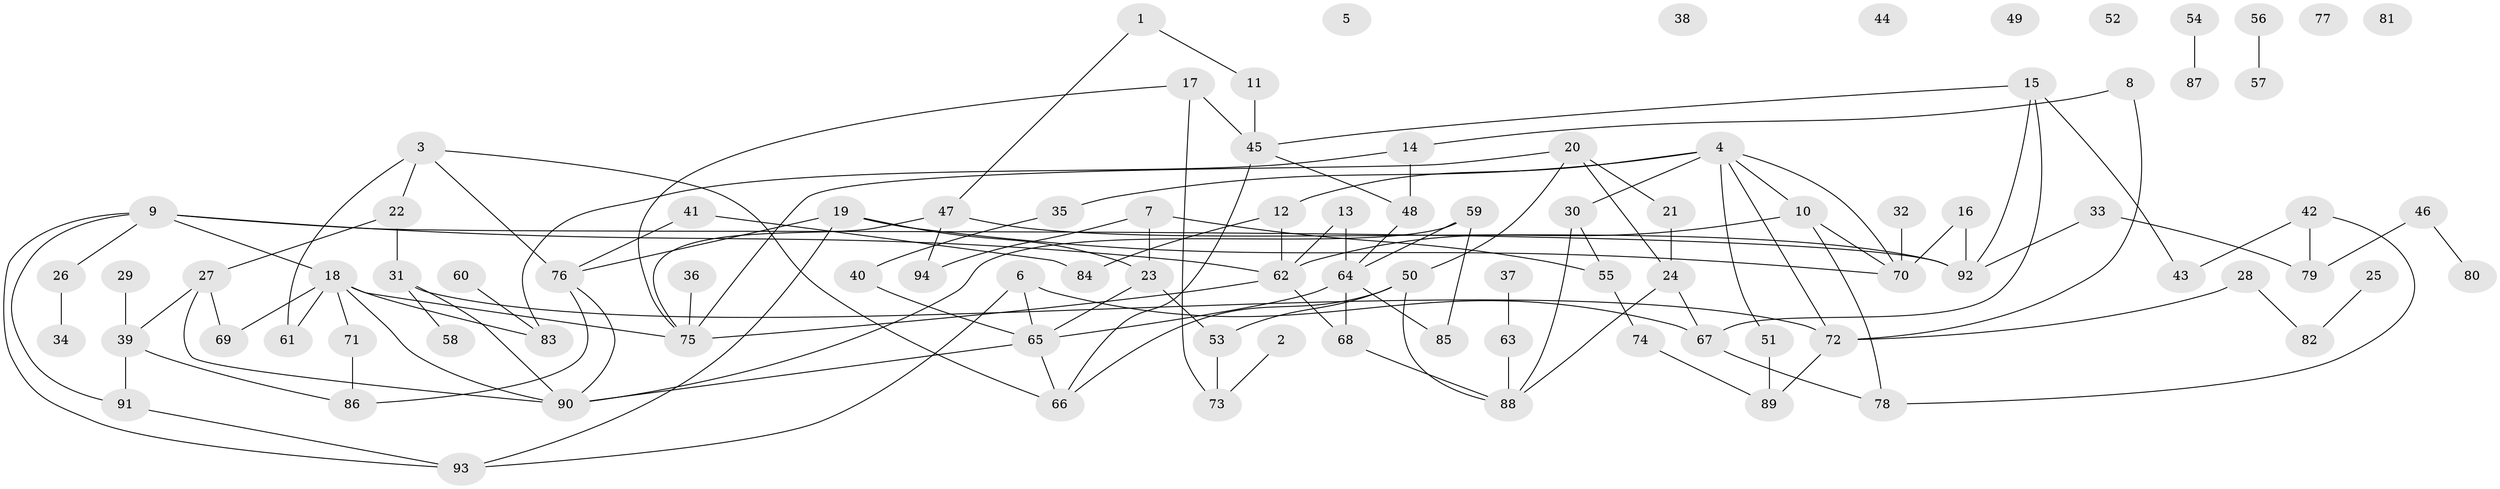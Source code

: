 // Generated by graph-tools (version 1.1) at 2025/13/03/09/25 04:13:14]
// undirected, 94 vertices, 131 edges
graph export_dot {
graph [start="1"]
  node [color=gray90,style=filled];
  1;
  2;
  3;
  4;
  5;
  6;
  7;
  8;
  9;
  10;
  11;
  12;
  13;
  14;
  15;
  16;
  17;
  18;
  19;
  20;
  21;
  22;
  23;
  24;
  25;
  26;
  27;
  28;
  29;
  30;
  31;
  32;
  33;
  34;
  35;
  36;
  37;
  38;
  39;
  40;
  41;
  42;
  43;
  44;
  45;
  46;
  47;
  48;
  49;
  50;
  51;
  52;
  53;
  54;
  55;
  56;
  57;
  58;
  59;
  60;
  61;
  62;
  63;
  64;
  65;
  66;
  67;
  68;
  69;
  70;
  71;
  72;
  73;
  74;
  75;
  76;
  77;
  78;
  79;
  80;
  81;
  82;
  83;
  84;
  85;
  86;
  87;
  88;
  89;
  90;
  91;
  92;
  93;
  94;
  1 -- 11;
  1 -- 47;
  2 -- 73;
  3 -- 22;
  3 -- 61;
  3 -- 66;
  3 -- 76;
  4 -- 10;
  4 -- 12;
  4 -- 30;
  4 -- 35;
  4 -- 51;
  4 -- 70;
  4 -- 72;
  6 -- 65;
  6 -- 67;
  6 -- 93;
  7 -- 23;
  7 -- 55;
  7 -- 94;
  8 -- 14;
  8 -- 72;
  9 -- 18;
  9 -- 26;
  9 -- 62;
  9 -- 91;
  9 -- 92;
  9 -- 93;
  10 -- 62;
  10 -- 70;
  10 -- 78;
  11 -- 45;
  12 -- 62;
  12 -- 84;
  13 -- 62;
  13 -- 64;
  14 -- 48;
  14 -- 83;
  15 -- 43;
  15 -- 45;
  15 -- 67;
  15 -- 92;
  16 -- 70;
  16 -- 92;
  17 -- 45;
  17 -- 73;
  17 -- 75;
  18 -- 61;
  18 -- 69;
  18 -- 71;
  18 -- 75;
  18 -- 83;
  18 -- 90;
  19 -- 23;
  19 -- 70;
  19 -- 76;
  19 -- 93;
  20 -- 21;
  20 -- 24;
  20 -- 50;
  20 -- 75;
  21 -- 24;
  22 -- 27;
  22 -- 31;
  23 -- 53;
  23 -- 65;
  24 -- 67;
  24 -- 88;
  25 -- 82;
  26 -- 34;
  27 -- 39;
  27 -- 69;
  27 -- 90;
  28 -- 72;
  28 -- 82;
  29 -- 39;
  30 -- 55;
  30 -- 88;
  31 -- 58;
  31 -- 72;
  31 -- 90;
  32 -- 70;
  33 -- 79;
  33 -- 92;
  35 -- 40;
  36 -- 75;
  37 -- 63;
  39 -- 86;
  39 -- 91;
  40 -- 65;
  41 -- 76;
  41 -- 84;
  42 -- 43;
  42 -- 78;
  42 -- 79;
  45 -- 48;
  45 -- 66;
  46 -- 79;
  46 -- 80;
  47 -- 75;
  47 -- 92;
  47 -- 94;
  48 -- 64;
  50 -- 53;
  50 -- 66;
  50 -- 88;
  51 -- 89;
  53 -- 73;
  54 -- 87;
  55 -- 74;
  56 -- 57;
  59 -- 64;
  59 -- 85;
  59 -- 90;
  60 -- 83;
  62 -- 68;
  62 -- 75;
  63 -- 88;
  64 -- 65;
  64 -- 68;
  64 -- 85;
  65 -- 66;
  65 -- 90;
  67 -- 78;
  68 -- 88;
  71 -- 86;
  72 -- 89;
  74 -- 89;
  76 -- 86;
  76 -- 90;
  91 -- 93;
}
